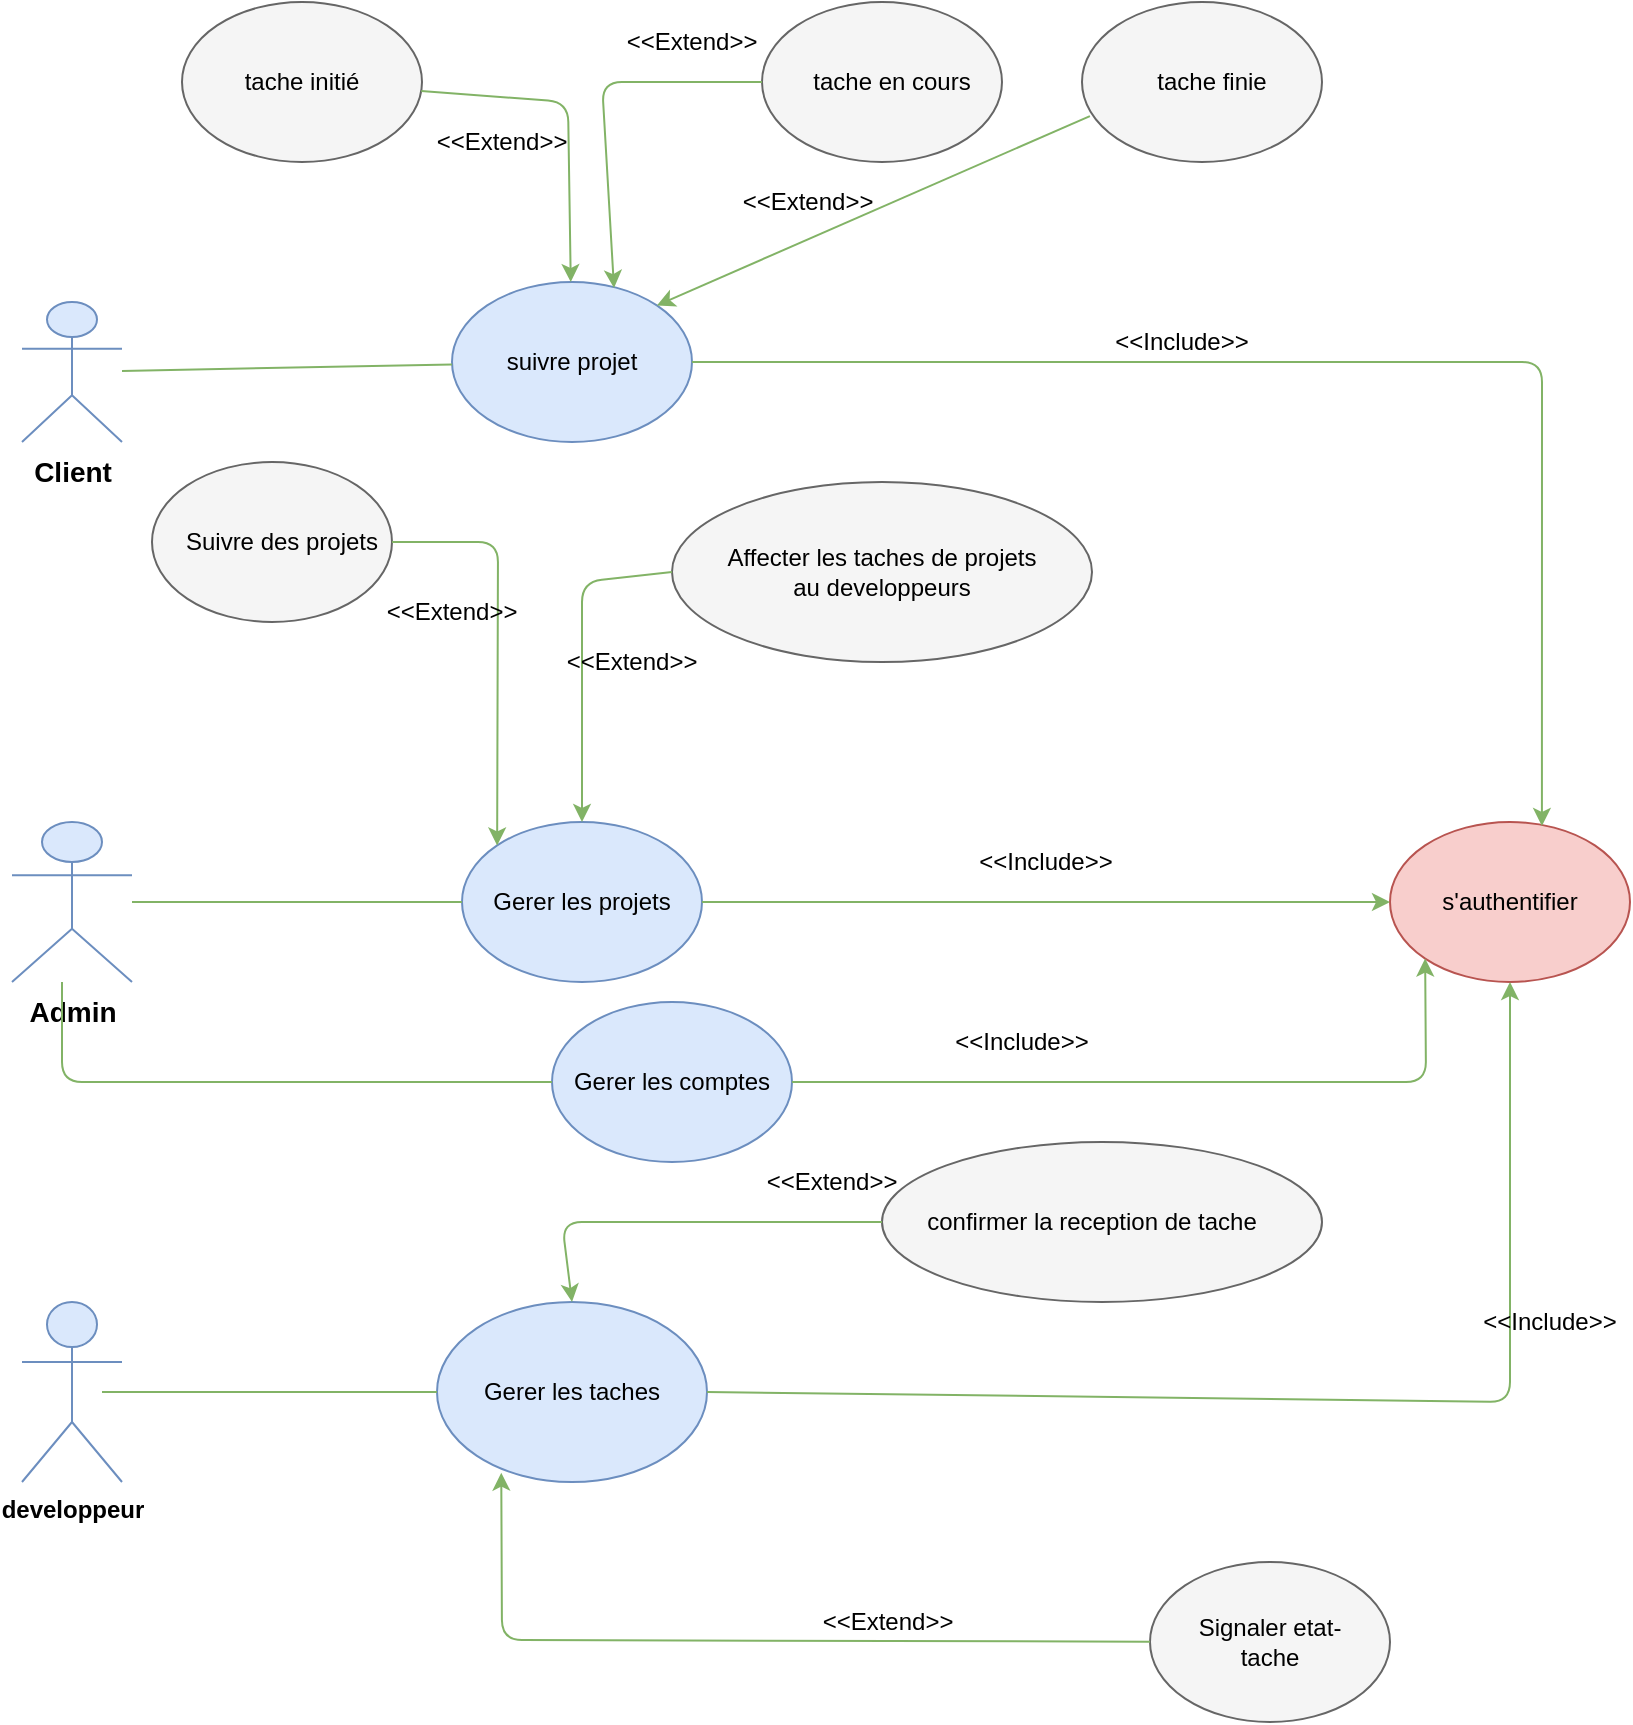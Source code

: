 <mxfile version="12.2.4" pages="1"><diagram id="rcobdCEyy9TwLk-a4jzP" name="Page-1"><mxGraphModel dx="806" dy="453" grid="1" gridSize="10" guides="1" tooltips="1" connect="1" arrows="1" fold="1" page="1" pageScale="1" pageWidth="827" pageHeight="1169" math="0" shadow="0"><root><mxCell id="0"/><mxCell id="1" parent="0"/><mxCell id="2" value="&lt;b&gt;&lt;font style=&quot;font-size: 14px&quot;&gt;Client&lt;/font&gt;&lt;/b&gt;" style="shape=umlActor;verticalLabelPosition=bottom;labelBackgroundColor=#ffffff;verticalAlign=top;html=1;outlineConnect=0;fillColor=#dae8fc;strokeColor=#6c8ebf;" parent="1" vertex="1"><mxGeometry x="20" y="180" width="50" height="70" as="geometry"/></mxCell><mxCell id="3" value="&lt;b&gt;&lt;font style=&quot;font-size: 14px&quot;&gt;Admin&lt;/font&gt;&lt;/b&gt;" style="shape=umlActor;verticalLabelPosition=bottom;labelBackgroundColor=#ffffff;verticalAlign=top;html=1;outlineConnect=0;fillColor=#dae8fc;strokeColor=#6c8ebf;" parent="1" vertex="1"><mxGeometry x="15" y="440" width="60" height="80" as="geometry"/></mxCell><mxCell id="4" value="&lt;b&gt;developpeur&lt;/b&gt;" style="shape=umlActor;verticalLabelPosition=bottom;labelBackgroundColor=#ffffff;verticalAlign=top;html=1;outlineConnect=0;fillColor=#dae8fc;strokeColor=#6c8ebf;" parent="1" vertex="1"><mxGeometry x="20" y="680" width="50" height="90" as="geometry"/></mxCell><mxCell id="5" value="" style="ellipse;whiteSpace=wrap;html=1;labelBackgroundColor=#3399FF;fillColor=#f5f5f5;strokeColor=#666666;fontColor=#333333;" parent="1" vertex="1"><mxGeometry x="100" y="30" width="120" height="80" as="geometry"/></mxCell><mxCell id="6" value="" style="ellipse;whiteSpace=wrap;html=1;fillColor=#f5f5f5;strokeColor=#666666;fontColor=#333333;" parent="1" vertex="1"><mxGeometry x="390" y="30" width="120" height="80" as="geometry"/></mxCell><mxCell id="7" value="" style="ellipse;whiteSpace=wrap;html=1;fillColor=#f5f5f5;strokeColor=#666666;fontColor=#333333;" parent="1" vertex="1"><mxGeometry x="550" y="30" width="120" height="80" as="geometry"/></mxCell><mxCell id="8" value="" style="ellipse;whiteSpace=wrap;html=1;fillColor=#dae8fc;strokeColor=#6c8ebf;" parent="1" vertex="1"><mxGeometry x="235" y="170" width="120" height="80" as="geometry"/></mxCell><mxCell id="9" value="" style="ellipse;whiteSpace=wrap;html=1;fillColor=#f5f5f5;strokeColor=#666666;fontColor=#333333;" parent="1" vertex="1"><mxGeometry x="345" y="270" width="210" height="90" as="geometry"/></mxCell><mxCell id="10" value="" style="ellipse;whiteSpace=wrap;html=1;fillColor=#f8cecc;strokeColor=#b85450;" parent="1" vertex="1"><mxGeometry x="704" y="440" width="120" height="80" as="geometry"/></mxCell><mxCell id="11" value="" style="ellipse;whiteSpace=wrap;html=1;fillColor=#f5f5f5;strokeColor=#666666;fontColor=#333333;" parent="1" vertex="1"><mxGeometry x="85" y="260" width="120" height="80" as="geometry"/></mxCell><mxCell id="12" value="" style="ellipse;whiteSpace=wrap;html=1;fillColor=#dae8fc;strokeColor=#6c8ebf;" parent="1" vertex="1"><mxGeometry x="240" y="440" width="120" height="80" as="geometry"/></mxCell><mxCell id="13" value="" style="ellipse;whiteSpace=wrap;html=1;fillColor=#f5f5f5;strokeColor=#666666;fontColor=#333333;" parent="1" vertex="1"><mxGeometry x="584" y="810" width="120" height="80" as="geometry"/></mxCell><mxCell id="14" value="" style="ellipse;whiteSpace=wrap;html=1;fillColor=#dae8fc;strokeColor=#6c8ebf;" parent="1" vertex="1"><mxGeometry x="285" y="530" width="120" height="80" as="geometry"/></mxCell><mxCell id="15" value="" style="ellipse;whiteSpace=wrap;html=1;fillColor=#dae8fc;strokeColor=#6c8ebf;" parent="1" vertex="1"><mxGeometry x="227.5" y="680" width="135" height="90" as="geometry"/></mxCell><mxCell id="17" value="" style="ellipse;whiteSpace=wrap;html=1;fillColor=#f5f5f5;strokeColor=#666666;fontColor=#333333;" parent="1" vertex="1"><mxGeometry x="450" y="600" width="220" height="80" as="geometry"/></mxCell><mxCell id="18" value="" style="endArrow=classic;html=1;fillColor=#d5e8d4;strokeColor=#82b366;" parent="1" source="5" target="8" edge="1"><mxGeometry width="50" height="50" relative="1" as="geometry"><mxPoint x="260" y="160" as="sourcePoint"/><mxPoint x="310" y="110" as="targetPoint"/><Array as="points"><mxPoint x="293" y="80"/></Array></mxGeometry></mxCell><mxCell id="20" value="" style="endArrow=classic;html=1;exitX=0;exitY=0.5;exitDx=0;exitDy=0;entryX=0.675;entryY=0.038;entryDx=0;entryDy=0;entryPerimeter=0;fillColor=#d5e8d4;strokeColor=#82b366;" parent="1" source="6" target="8" edge="1"><mxGeometry width="50" height="50" relative="1" as="geometry"><mxPoint x="320" y="170" as="sourcePoint"/><mxPoint x="370" y="120" as="targetPoint"/><Array as="points"><mxPoint x="310" y="70"/></Array></mxGeometry></mxCell><mxCell id="22" value="" style="endArrow=classic;html=1;entryX=1;entryY=0;entryDx=0;entryDy=0;exitX=0.033;exitY=0.713;exitDx=0;exitDy=0;exitPerimeter=0;fillColor=#d5e8d4;strokeColor=#82b366;" parent="1" source="7" target="8" edge="1"><mxGeometry width="50" height="50" relative="1" as="geometry"><mxPoint x="430" y="210" as="sourcePoint"/><mxPoint x="480" y="160" as="targetPoint"/></mxGeometry></mxCell><mxCell id="23" value="" style="endArrow=none;html=1;fillColor=#d5e8d4;strokeColor=#82b366;" parent="1" source="2" target="8" edge="1"><mxGeometry width="50" height="50" relative="1" as="geometry"><mxPoint x="120" y="240" as="sourcePoint"/><mxPoint x="170" y="190" as="targetPoint"/></mxGeometry></mxCell><mxCell id="24" value="" style="endArrow=classic;html=1;entryX=0.633;entryY=0.025;entryDx=0;entryDy=0;entryPerimeter=0;exitX=1;exitY=0.5;exitDx=0;exitDy=0;fillColor=#d5e8d4;strokeColor=#82b366;" parent="1" source="8" target="10" edge="1"><mxGeometry width="50" height="50" relative="1" as="geometry"><mxPoint x="470" y="270" as="sourcePoint"/><mxPoint x="520" y="220" as="targetPoint"/><Array as="points"><mxPoint x="780" y="210"/></Array></mxGeometry></mxCell><mxCell id="26" value="" style="endArrow=none;html=1;entryX=0;entryY=0.5;entryDx=0;entryDy=0;fillColor=#d5e8d4;strokeColor=#82b366;" parent="1" source="3" target="12" edge="1"><mxGeometry width="50" height="50" relative="1" as="geometry"><mxPoint x="140" y="560" as="sourcePoint"/><mxPoint x="190" y="510" as="targetPoint"/></mxGeometry></mxCell><mxCell id="30" value="" style="endArrow=classic;html=1;exitX=1;exitY=0.5;exitDx=0;exitDy=0;fillColor=#d5e8d4;strokeColor=#82b366;" parent="1" source="12" target="10" edge="1"><mxGeometry width="50" height="50" relative="1" as="geometry"><mxPoint x="440" y="500" as="sourcePoint"/><mxPoint x="650.711" y="415" as="targetPoint"/></mxGeometry></mxCell><mxCell id="34" value="" style="endArrow=classic;html=1;exitX=0;exitY=0.5;exitDx=0;exitDy=0;entryX=0.5;entryY=0;entryDx=0;entryDy=0;fillColor=#d5e8d4;strokeColor=#82b366;" parent="1" source="9" target="12" edge="1"><mxGeometry width="50" height="50" relative="1" as="geometry"><mxPoint x="330" y="410" as="sourcePoint"/><mxPoint x="380" y="360" as="targetPoint"/><Array as="points"><mxPoint x="300" y="320"/></Array></mxGeometry></mxCell><mxCell id="35" value="" style="endArrow=classic;html=1;entryX=0;entryY=0;entryDx=0;entryDy=0;fillColor=#d5e8d4;strokeColor=#82b366;" parent="1" source="11" target="12" edge="1"><mxGeometry width="50" height="50" relative="1" as="geometry"><mxPoint x="200" y="430" as="sourcePoint"/><mxPoint x="250" y="380" as="targetPoint"/><Array as="points"><mxPoint x="258" y="300"/></Array></mxGeometry></mxCell><mxCell id="40" value="" style="endArrow=none;html=1;entryX=0;entryY=0.5;entryDx=0;entryDy=0;fillColor=#d5e8d4;strokeColor=#82b366;" parent="1" target="15" edge="1"><mxGeometry width="50" height="50" relative="1" as="geometry"><mxPoint x="60" y="725" as="sourcePoint"/><mxPoint x="180" y="700" as="targetPoint"/></mxGeometry></mxCell><mxCell id="41" value="" style="endArrow=classic;html=1;exitX=1;exitY=0.5;exitDx=0;exitDy=0;entryX=0;entryY=1;entryDx=0;entryDy=0;fillColor=#d5e8d4;strokeColor=#82b366;" parent="1" source="14" target="10" edge="1"><mxGeometry width="50" height="50" relative="1" as="geometry"><mxPoint x="490" y="600" as="sourcePoint"/><mxPoint x="540" y="550" as="targetPoint"/><Array as="points"><mxPoint x="722" y="570"/></Array></mxGeometry></mxCell><mxCell id="42" value="" style="endArrow=classic;html=1;exitX=1;exitY=0.5;exitDx=0;exitDy=0;entryX=0.5;entryY=1;entryDx=0;entryDy=0;fillColor=#d5e8d4;strokeColor=#82b366;" parent="1" source="15" target="10" edge="1"><mxGeometry width="50" height="50" relative="1" as="geometry"><mxPoint x="500" y="780" as="sourcePoint"/><mxPoint x="550" y="730" as="targetPoint"/><Array as="points"><mxPoint x="764" y="730"/></Array></mxGeometry></mxCell><mxCell id="43" value="" style="endArrow=classic;html=1;entryX=0.238;entryY=0.948;entryDx=0;entryDy=0;entryPerimeter=0;fillColor=#d5e8d4;strokeColor=#82b366;" parent="1" source="13" target="15" edge="1"><mxGeometry width="50" height="50" relative="1" as="geometry"><mxPoint x="370" y="890" as="sourcePoint"/><mxPoint x="90" y="780" as="targetPoint"/><Array as="points"><mxPoint x="260" y="849"/></Array></mxGeometry></mxCell><mxCell id="46" value="tache initié" style="text;html=1;strokeColor=none;fillColor=none;align=center;verticalAlign=middle;whiteSpace=wrap;rounded=0;" parent="1" vertex="1"><mxGeometry x="120" y="60" width="80" height="20" as="geometry"/></mxCell><mxCell id="47" value="tache en cours" style="text;html=1;strokeColor=none;fillColor=none;align=center;verticalAlign=middle;whiteSpace=wrap;rounded=0;" parent="1" vertex="1"><mxGeometry x="410" y="60" width="90" height="20" as="geometry"/></mxCell><mxCell id="48" value="tache finie" style="text;html=1;strokeColor=none;fillColor=none;align=center;verticalAlign=middle;whiteSpace=wrap;rounded=0;" parent="1" vertex="1"><mxGeometry x="580" y="60" width="70" height="20" as="geometry"/></mxCell><mxCell id="49" value="suivre projet" style="text;html=1;strokeColor=none;fillColor=none;align=center;verticalAlign=middle;whiteSpace=wrap;rounded=0;" parent="1" vertex="1"><mxGeometry x="250" y="200" width="90" height="20" as="geometry"/></mxCell><mxCell id="50" value="Affecter les taches de projets au developpeurs" style="text;html=1;strokeColor=none;fillColor=none;align=center;verticalAlign=middle;whiteSpace=wrap;rounded=0;" parent="1" vertex="1"><mxGeometry x="370" y="305" width="160" height="20" as="geometry"/></mxCell><mxCell id="51" value="Suivre des projets" style="text;html=1;strokeColor=none;fillColor=none;align=center;verticalAlign=middle;whiteSpace=wrap;rounded=0;" parent="1" vertex="1"><mxGeometry x="100" y="290" width="100" height="20" as="geometry"/></mxCell><mxCell id="52" value="Gerer les projets" style="text;html=1;strokeColor=none;fillColor=none;align=center;verticalAlign=middle;whiteSpace=wrap;rounded=0;" parent="1" vertex="1"><mxGeometry x="250" y="470" width="100" height="20" as="geometry"/></mxCell><mxCell id="53" value="s'authentifier" style="text;html=1;strokeColor=none;fillColor=none;align=center;verticalAlign=middle;whiteSpace=wrap;rounded=0;" parent="1" vertex="1"><mxGeometry x="744" y="470" width="40" height="20" as="geometry"/></mxCell><mxCell id="54" value="Gerer les comptes" style="text;html=1;strokeColor=none;fillColor=none;align=center;verticalAlign=middle;whiteSpace=wrap;rounded=0;" parent="1" vertex="1"><mxGeometry x="290" y="560" width="110" height="20" as="geometry"/></mxCell><mxCell id="55" value="confirmer la reception de tache" style="text;html=1;strokeColor=none;fillColor=none;align=center;verticalAlign=middle;whiteSpace=wrap;rounded=0;" parent="1" vertex="1"><mxGeometry x="470" y="630" width="170" height="20" as="geometry"/></mxCell><mxCell id="56" value="Gerer les taches" style="text;html=1;strokeColor=none;fillColor=none;align=center;verticalAlign=middle;whiteSpace=wrap;rounded=0;" parent="1" vertex="1"><mxGeometry x="240" y="715" width="110" height="20" as="geometry"/></mxCell><mxCell id="57" value="Signaler etat-tache" style="text;html=1;strokeColor=none;fillColor=none;align=center;verticalAlign=middle;whiteSpace=wrap;rounded=0;" parent="1" vertex="1"><mxGeometry x="594" y="840" width="100" height="20" as="geometry"/></mxCell><mxCell id="58" value="" style="endArrow=classic;html=1;entryX=0.5;entryY=0;entryDx=0;entryDy=0;exitX=0;exitY=0.5;exitDx=0;exitDy=0;fillColor=#d5e8d4;strokeColor=#82b366;" parent="1" source="17" target="15" edge="1"><mxGeometry width="50" height="50" relative="1" as="geometry"><mxPoint x="380" y="670" as="sourcePoint"/><mxPoint x="430" y="620" as="targetPoint"/><Array as="points"><mxPoint x="290" y="640"/></Array></mxGeometry></mxCell><mxCell id="60" value="&amp;lt;&amp;lt;Extend&amp;gt;&amp;gt;" style="text;html=1;strokeColor=none;fillColor=none;align=center;verticalAlign=middle;whiteSpace=wrap;rounded=0;" parent="1" vertex="1"><mxGeometry x="240" y="90" width="40" height="20" as="geometry"/></mxCell><mxCell id="61" value="&amp;lt;&amp;lt;Extend&amp;gt;&amp;gt;" style="text;html=1;strokeColor=none;fillColor=none;align=center;verticalAlign=middle;whiteSpace=wrap;rounded=0;" parent="1" vertex="1"><mxGeometry x="335" y="40" width="40" height="20" as="geometry"/></mxCell><mxCell id="62" value="&amp;lt;&amp;lt;Extend&amp;gt;&amp;gt;" style="text;html=1;strokeColor=none;fillColor=none;align=center;verticalAlign=middle;whiteSpace=wrap;rounded=0;" parent="1" vertex="1"><mxGeometry x="393" y="120" width="40" height="20" as="geometry"/></mxCell><mxCell id="63" value="&amp;lt;&amp;lt;Include&amp;gt;&amp;gt;" style="text;html=1;strokeColor=none;fillColor=none;align=center;verticalAlign=middle;whiteSpace=wrap;rounded=0;" parent="1" vertex="1"><mxGeometry x="580" y="190" width="40" height="20" as="geometry"/></mxCell><mxCell id="64" value="&amp;lt;&amp;lt;Include&amp;gt;&amp;gt;" style="text;html=1;strokeColor=none;fillColor=none;align=center;verticalAlign=middle;whiteSpace=wrap;rounded=0;" parent="1" vertex="1"><mxGeometry x="512" y="450" width="40" height="20" as="geometry"/></mxCell><mxCell id="65" value="&amp;lt;&amp;lt;Extend&amp;gt;&amp;gt;" style="text;html=1;strokeColor=none;fillColor=none;align=center;verticalAlign=middle;whiteSpace=wrap;rounded=0;" parent="1" vertex="1"><mxGeometry x="305" y="350" width="40" height="20" as="geometry"/></mxCell><mxCell id="66" value="&amp;lt;&amp;lt;Extend&amp;gt;&amp;gt;" style="text;html=1;strokeColor=none;fillColor=none;align=center;verticalAlign=middle;whiteSpace=wrap;rounded=0;" parent="1" vertex="1"><mxGeometry x="215" y="325" width="40" height="20" as="geometry"/></mxCell><mxCell id="67" value="&amp;lt;&amp;lt;Include&amp;gt;&amp;gt;" style="text;html=1;strokeColor=none;fillColor=none;align=center;verticalAlign=middle;whiteSpace=wrap;rounded=0;" parent="1" vertex="1"><mxGeometry x="764" y="680" width="40" height="20" as="geometry"/></mxCell><mxCell id="68" value="&amp;lt;&amp;lt;Extend&amp;gt;&amp;gt;" style="text;html=1;strokeColor=none;fillColor=none;align=center;verticalAlign=middle;whiteSpace=wrap;rounded=0;" parent="1" vertex="1"><mxGeometry x="433" y="830" width="40" height="20" as="geometry"/></mxCell><mxCell id="69" value="&amp;lt;&amp;lt;Extend&amp;gt;&amp;gt;" style="text;html=1;strokeColor=none;fillColor=none;align=center;verticalAlign=middle;whiteSpace=wrap;rounded=0;" parent="1" vertex="1"><mxGeometry x="405" y="610" width="40" height="20" as="geometry"/></mxCell><mxCell id="70" value="" style="endArrow=none;html=1;entryX=0;entryY=0.5;entryDx=0;entryDy=0;fillColor=#d5e8d4;strokeColor=#82b366;" parent="1" target="14" edge="1"><mxGeometry width="50" height="50" relative="1" as="geometry"><mxPoint x="40" y="520" as="sourcePoint"/><mxPoint x="180" y="550" as="targetPoint"/><Array as="points"><mxPoint x="40" y="570"/></Array></mxGeometry></mxCell><mxCell id="71" value="&amp;lt;&amp;lt;Include&amp;gt;&amp;gt;" style="text;html=1;strokeColor=none;fillColor=none;align=center;verticalAlign=middle;whiteSpace=wrap;rounded=0;" parent="1" vertex="1"><mxGeometry x="500" y="540" width="40" height="20" as="geometry"/></mxCell></root></mxGraphModel></diagram></mxfile>